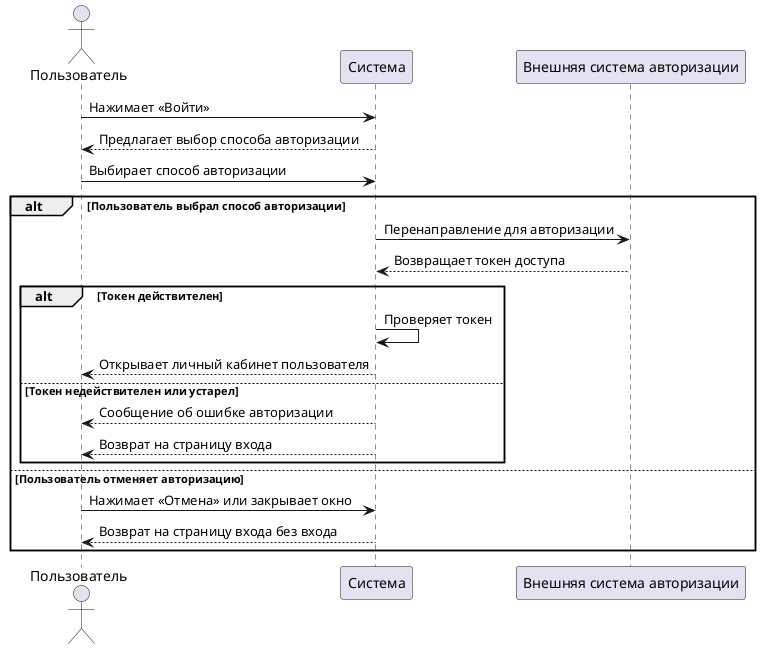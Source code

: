 @startuml
actor Пользователь
participant Система
participant "Внешняя система авторизации" as ВнешняяСистемаАвторизации

Пользователь -> Система : Нажимает «Войти»
Система --> Пользователь : Предлагает выбор способа авторизации
Пользователь -> Система : Выбирает способ авторизации

alt Пользователь выбрал способ авторизации
  Система -> ВнешняяСистемаАвторизации : Перенаправление для авторизации
  ВнешняяСистемаАвторизации --> Система : Возвращает токен доступа

  alt Токен действителен
    Система -> Система : Проверяет токен
    Система --> Пользователь : Открывает личный кабинет пользователя
  else Токен недействителен или устарел
    Система --> Пользователь : Сообщение об ошибке авторизации
    Система --> Пользователь : Возврат на страницу входа
  end

else Пользователь отменяет авторизацию
  Пользователь -> Система : Нажимает «Отмена» или закрывает окно
  Система --> Пользователь : Возврат на страницу входа без входа
end

@enduml
